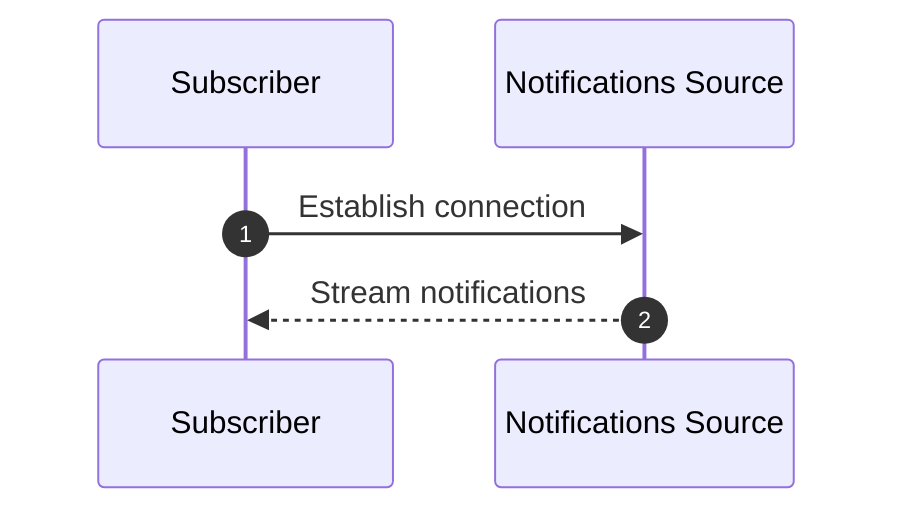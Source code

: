 sequenceDiagram
  autonumber
  participant Subscriber
  participant Notifications Source

  Subscriber ->> Notifications Source: Establish connection
  Notifications Source -->> Subscriber: Stream notifications